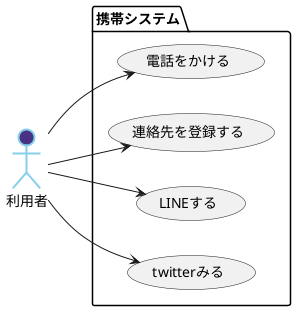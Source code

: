 @startuml ユースケース図
 left to right direction
actor 利用者  #483283;line:SkyBlue;line.bold;
package 携帯システム {
usecase 連絡先を登録する
usecase 電話をかける
usecase LINEする
usecase twitterみる
}
利用者 ----> 連絡先を登録する
利用者 -left-> 電話をかける
利用者 --> LINEする
利用者 --> twitterみる
@enduml 